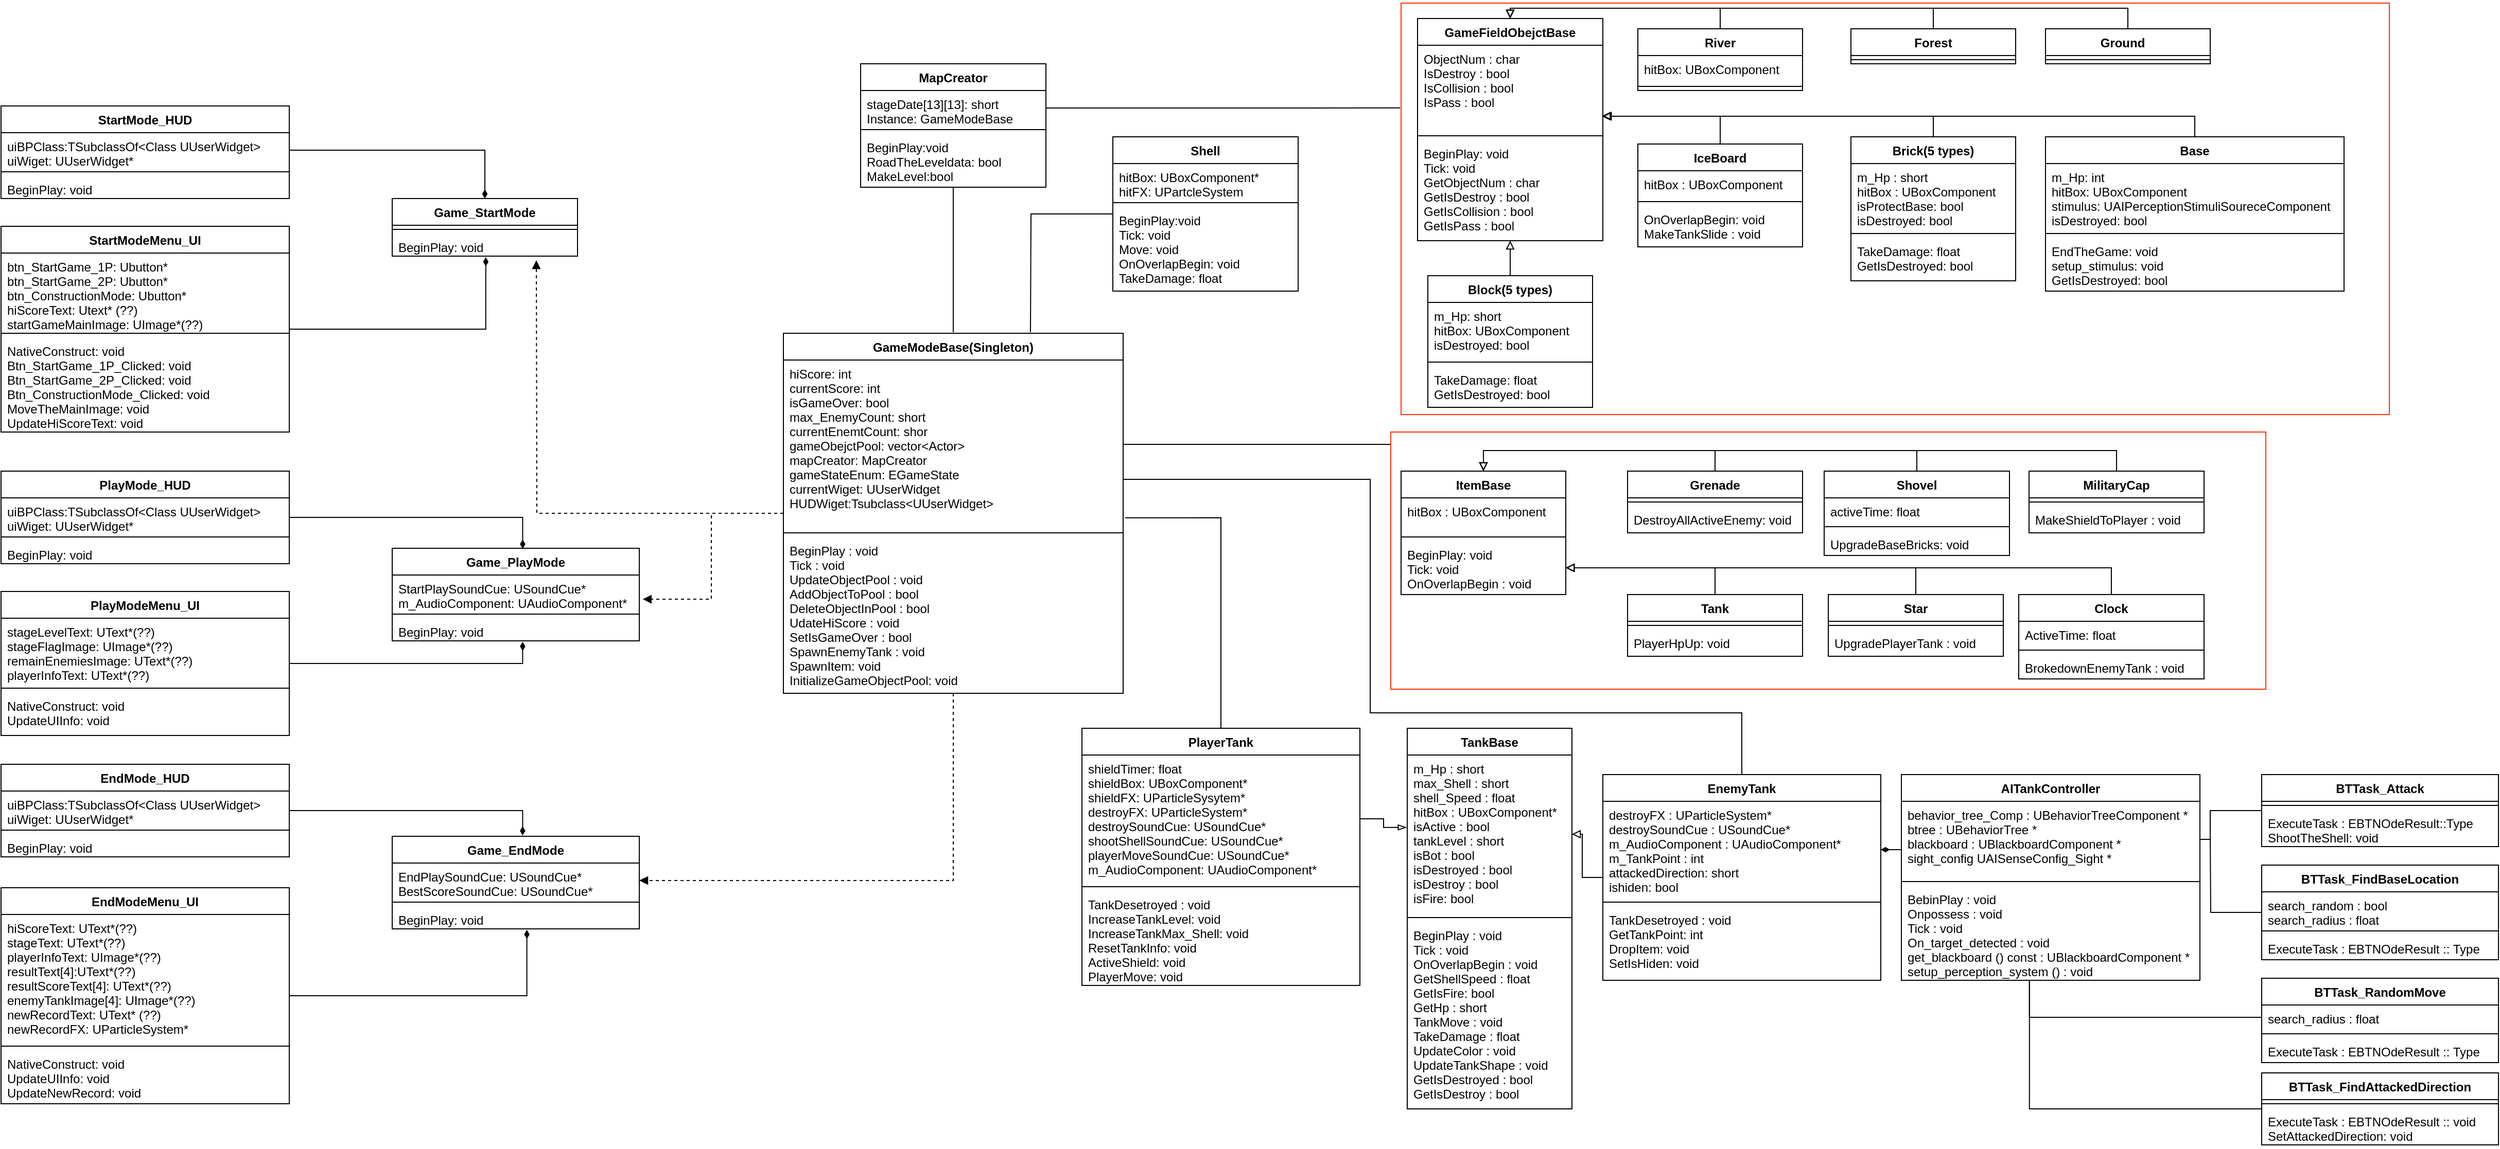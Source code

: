 <mxfile version="14.8.2" type="github">
  <diagram id="18M-LUdaHcNmzgpJbuH8" name="Page-1">
    <mxGraphModel dx="2839" dy="635" grid="1" gridSize="10" guides="1" tooltips="1" connect="1" arrows="1" fold="1" page="1" pageScale="1" pageWidth="827" pageHeight="1169" math="0" shadow="0">
      <root>
        <mxCell id="0" />
        <mxCell id="1" parent="0" />
        <mxCell id="EKCXcag7lXb0Rk9_e-9x-1" value="" style="rounded=0;whiteSpace=wrap;html=1;fillColor=none;strokeColor=#FF3300;" vertex="1" parent="1">
          <mxGeometry x="-270" y="20" width="960" height="400" as="geometry" />
        </mxCell>
        <mxCell id="EKCXcag7lXb0Rk9_e-9x-3" style="edgeStyle=orthogonalEdgeStyle;rounded=0;orthogonalLoop=1;jettySize=auto;html=1;entryX=1;entryY=0.5;entryDx=0;entryDy=0;endArrow=none;endFill=0;" edge="1" parent="1" source="EKCXcag7lXb0Rk9_e-9x-2" target="1prsWAdFm4hkm4rnO2Le-47">
          <mxGeometry relative="1" as="geometry">
            <Array as="points">
              <mxPoint x="-350" y="449" />
              <mxPoint x="-350" y="449" />
            </Array>
          </mxGeometry>
        </mxCell>
        <mxCell id="EKCXcag7lXb0Rk9_e-9x-2" value="" style="rounded=0;whiteSpace=wrap;html=1;fillColor=none;strokeColor=#FF3300;" vertex="1" parent="1">
          <mxGeometry x="-280" y="437" width="850" height="250" as="geometry" />
        </mxCell>
        <mxCell id="j56DUkqlP8ktRM9wooqD-5" value="GameFieldObejctBase" style="swimlane;fontStyle=1;align=center;verticalAlign=top;childLayout=stackLayout;horizontal=1;startSize=26;horizontalStack=0;resizeParent=1;resizeParentMax=0;resizeLast=0;collapsible=1;marginBottom=0;" parent="1" vertex="1">
          <mxGeometry x="-254" y="35" width="180" height="216" as="geometry" />
        </mxCell>
        <mxCell id="j56DUkqlP8ktRM9wooqD-6" value="ObjectNum : char&#xa;IsDestroy : bool &#xa;IsCollision : bool &#xa;IsPass : bool&#xa;" style="text;strokeColor=none;fillColor=none;align=left;verticalAlign=top;spacingLeft=4;spacingRight=4;overflow=hidden;rotatable=0;points=[[0,0.5],[1,0.5]];portConstraint=eastwest;" parent="j56DUkqlP8ktRM9wooqD-5" vertex="1">
          <mxGeometry y="26" width="180" height="84" as="geometry" />
        </mxCell>
        <mxCell id="j56DUkqlP8ktRM9wooqD-7" value="" style="line;strokeWidth=1;fillColor=none;align=left;verticalAlign=middle;spacingTop=-1;spacingLeft=3;spacingRight=3;rotatable=0;labelPosition=right;points=[];portConstraint=eastwest;" parent="j56DUkqlP8ktRM9wooqD-5" vertex="1">
          <mxGeometry y="110" width="180" height="8" as="geometry" />
        </mxCell>
        <mxCell id="j56DUkqlP8ktRM9wooqD-8" value="BeginPlay: void&#xa;Tick: void&#xa;GetObjectNum : char&#xa;GetIsDestroy : bool &#xa;GetIsCollision : bool &#xa;GetIsPass : bool&#xa;&#xa;" style="text;strokeColor=none;fillColor=none;align=left;verticalAlign=top;spacingLeft=4;spacingRight=4;overflow=hidden;rotatable=0;points=[[0,0.5],[1,0.5]];portConstraint=eastwest;" parent="j56DUkqlP8ktRM9wooqD-5" vertex="1">
          <mxGeometry y="118" width="180" height="98" as="geometry" />
        </mxCell>
        <mxCell id="-nYvT70M20ZzREp3ke7q-32" style="edgeStyle=orthogonalEdgeStyle;rounded=0;orthogonalLoop=1;jettySize=auto;html=1;exitX=0.5;exitY=0;exitDx=0;exitDy=0;entryX=0.5;entryY=0;entryDx=0;entryDy=0;endArrow=block;endFill=0;" parent="1" source="ObYeSLzphHEVCBW5jLu3-10" target="j56DUkqlP8ktRM9wooqD-5" edge="1">
          <mxGeometry relative="1" as="geometry" />
        </mxCell>
        <mxCell id="ObYeSLzphHEVCBW5jLu3-10" value="Ground   " style="swimlane;fontStyle=1;align=center;verticalAlign=top;childLayout=stackLayout;horizontal=1;startSize=26;horizontalStack=0;resizeParent=1;resizeParentMax=0;resizeLast=0;collapsible=1;marginBottom=0;" parent="1" vertex="1">
          <mxGeometry x="356" y="45" width="160" height="34" as="geometry" />
        </mxCell>
        <mxCell id="ObYeSLzphHEVCBW5jLu3-12" value="" style="line;strokeWidth=1;fillColor=none;align=left;verticalAlign=middle;spacingTop=-1;spacingLeft=3;spacingRight=3;rotatable=0;labelPosition=right;points=[];portConstraint=eastwest;" parent="ObYeSLzphHEVCBW5jLu3-10" vertex="1">
          <mxGeometry y="26" width="160" height="8" as="geometry" />
        </mxCell>
        <mxCell id="Gsq7Cc53CUmocSwE9akI-6" style="edgeStyle=orthogonalEdgeStyle;rounded=0;orthogonalLoop=1;jettySize=auto;html=1;exitX=0.5;exitY=0;exitDx=0;exitDy=0;entryX=0.5;entryY=1;entryDx=0;entryDy=0;entryPerimeter=0;endArrow=block;endFill=0;" parent="1" source="ObYeSLzphHEVCBW5jLu3-14" target="j56DUkqlP8ktRM9wooqD-8" edge="1">
          <mxGeometry relative="1" as="geometry" />
        </mxCell>
        <mxCell id="ObYeSLzphHEVCBW5jLu3-14" value="Block(5 types)" style="swimlane;fontStyle=1;align=center;verticalAlign=top;childLayout=stackLayout;horizontal=1;startSize=26;horizontalStack=0;resizeParent=1;resizeParentMax=0;resizeLast=0;collapsible=1;marginBottom=0;" parent="1" vertex="1">
          <mxGeometry x="-244" y="285" width="160" height="128" as="geometry" />
        </mxCell>
        <mxCell id="ObYeSLzphHEVCBW5jLu3-15" value="m_Hp: short&#xa;hitBox: UBoxComponent&#xa;isDestroyed: bool" style="text;strokeColor=none;fillColor=none;align=left;verticalAlign=top;spacingLeft=4;spacingRight=4;overflow=hidden;rotatable=0;points=[[0,0.5],[1,0.5]];portConstraint=eastwest;" parent="ObYeSLzphHEVCBW5jLu3-14" vertex="1">
          <mxGeometry y="26" width="160" height="54" as="geometry" />
        </mxCell>
        <mxCell id="ObYeSLzphHEVCBW5jLu3-16" value="" style="line;strokeWidth=1;fillColor=none;align=left;verticalAlign=middle;spacingTop=-1;spacingLeft=3;spacingRight=3;rotatable=0;labelPosition=right;points=[];portConstraint=eastwest;" parent="ObYeSLzphHEVCBW5jLu3-14" vertex="1">
          <mxGeometry y="80" width="160" height="8" as="geometry" />
        </mxCell>
        <mxCell id="ObYeSLzphHEVCBW5jLu3-17" value="TakeDamage: float &#xa;GetIsDestroyed: bool" style="text;strokeColor=none;fillColor=none;align=left;verticalAlign=top;spacingLeft=4;spacingRight=4;overflow=hidden;rotatable=0;points=[[0,0.5],[1,0.5]];portConstraint=eastwest;" parent="ObYeSLzphHEVCBW5jLu3-14" vertex="1">
          <mxGeometry y="88" width="160" height="40" as="geometry" />
        </mxCell>
        <mxCell id="-nYvT70M20ZzREp3ke7q-29" style="edgeStyle=orthogonalEdgeStyle;rounded=0;orthogonalLoop=1;jettySize=auto;html=1;exitX=0.5;exitY=0;exitDx=0;exitDy=0;entryX=0.994;entryY=0.821;entryDx=0;entryDy=0;entryPerimeter=0;endArrow=block;endFill=0;" parent="1" source="ObYeSLzphHEVCBW5jLu3-18" target="j56DUkqlP8ktRM9wooqD-6" edge="1">
          <mxGeometry relative="1" as="geometry" />
        </mxCell>
        <mxCell id="ObYeSLzphHEVCBW5jLu3-18" value="Brick(5 types)" style="swimlane;fontStyle=1;align=center;verticalAlign=top;childLayout=stackLayout;horizontal=1;startSize=26;horizontalStack=0;resizeParent=1;resizeParentMax=0;resizeLast=0;collapsible=1;marginBottom=0;" parent="1" vertex="1">
          <mxGeometry x="167" y="150" width="160" height="140" as="geometry" />
        </mxCell>
        <mxCell id="ObYeSLzphHEVCBW5jLu3-19" value="m_Hp : short&#xa;hitBox : UBoxComponent&#xa;isProtectBase: bool&#xa;isDestroyed: bool&#xa;" style="text;strokeColor=none;fillColor=none;align=left;verticalAlign=top;spacingLeft=4;spacingRight=4;overflow=hidden;rotatable=0;points=[[0,0.5],[1,0.5]];portConstraint=eastwest;" parent="ObYeSLzphHEVCBW5jLu3-18" vertex="1">
          <mxGeometry y="26" width="160" height="64" as="geometry" />
        </mxCell>
        <mxCell id="ObYeSLzphHEVCBW5jLu3-20" value="" style="line;strokeWidth=1;fillColor=none;align=left;verticalAlign=middle;spacingTop=-1;spacingLeft=3;spacingRight=3;rotatable=0;labelPosition=right;points=[];portConstraint=eastwest;" parent="ObYeSLzphHEVCBW5jLu3-18" vertex="1">
          <mxGeometry y="90" width="160" height="8" as="geometry" />
        </mxCell>
        <mxCell id="ObYeSLzphHEVCBW5jLu3-21" value="TakeDamage: float &#xa;GetIsDestroyed: bool&#xa;" style="text;strokeColor=none;fillColor=none;align=left;verticalAlign=top;spacingLeft=4;spacingRight=4;overflow=hidden;rotatable=0;points=[[0,0.5],[1,0.5]];portConstraint=eastwest;" parent="ObYeSLzphHEVCBW5jLu3-18" vertex="1">
          <mxGeometry y="98" width="160" height="42" as="geometry" />
        </mxCell>
        <mxCell id="-nYvT70M20ZzREp3ke7q-31" style="edgeStyle=orthogonalEdgeStyle;rounded=0;orthogonalLoop=1;jettySize=auto;html=1;exitX=0.5;exitY=0;exitDx=0;exitDy=0;entryX=0.5;entryY=0;entryDx=0;entryDy=0;endArrow=block;endFill=0;" parent="1" source="ObYeSLzphHEVCBW5jLu3-22" target="j56DUkqlP8ktRM9wooqD-5" edge="1">
          <mxGeometry relative="1" as="geometry" />
        </mxCell>
        <mxCell id="ObYeSLzphHEVCBW5jLu3-22" value="Forest" style="swimlane;fontStyle=1;align=center;verticalAlign=top;childLayout=stackLayout;horizontal=1;startSize=26;horizontalStack=0;resizeParent=1;resizeParentMax=0;resizeLast=0;collapsible=1;marginBottom=0;" parent="1" vertex="1">
          <mxGeometry x="167" y="45" width="160" height="34" as="geometry" />
        </mxCell>
        <mxCell id="ObYeSLzphHEVCBW5jLu3-24" value="" style="line;strokeWidth=1;fillColor=none;align=left;verticalAlign=middle;spacingTop=-1;spacingLeft=3;spacingRight=3;rotatable=0;labelPosition=right;points=[];portConstraint=eastwest;" parent="ObYeSLzphHEVCBW5jLu3-22" vertex="1">
          <mxGeometry y="26" width="160" height="8" as="geometry" />
        </mxCell>
        <mxCell id="-nYvT70M20ZzREp3ke7q-30" style="edgeStyle=orthogonalEdgeStyle;rounded=0;orthogonalLoop=1;jettySize=auto;html=1;exitX=0.5;exitY=0;exitDx=0;exitDy=0;entryX=0.5;entryY=0;entryDx=0;entryDy=0;endArrow=block;endFill=0;" parent="1" source="ObYeSLzphHEVCBW5jLu3-26" target="j56DUkqlP8ktRM9wooqD-5" edge="1">
          <mxGeometry relative="1" as="geometry" />
        </mxCell>
        <mxCell id="ObYeSLzphHEVCBW5jLu3-26" value="River" style="swimlane;fontStyle=1;align=center;verticalAlign=top;childLayout=stackLayout;horizontal=1;startSize=26;horizontalStack=0;resizeParent=1;resizeParentMax=0;resizeLast=0;collapsible=1;marginBottom=0;" parent="1" vertex="1">
          <mxGeometry x="-40" y="45" width="160" height="60" as="geometry" />
        </mxCell>
        <mxCell id="ObYeSLzphHEVCBW5jLu3-27" value="hitBox: UBoxComponent" style="text;strokeColor=none;fillColor=none;align=left;verticalAlign=top;spacingLeft=4;spacingRight=4;overflow=hidden;rotatable=0;points=[[0,0.5],[1,0.5]];portConstraint=eastwest;" parent="ObYeSLzphHEVCBW5jLu3-26" vertex="1">
          <mxGeometry y="26" width="160" height="26" as="geometry" />
        </mxCell>
        <mxCell id="ObYeSLzphHEVCBW5jLu3-28" value="" style="line;strokeWidth=1;fillColor=none;align=left;verticalAlign=middle;spacingTop=-1;spacingLeft=3;spacingRight=3;rotatable=0;labelPosition=right;points=[];portConstraint=eastwest;" parent="ObYeSLzphHEVCBW5jLu3-26" vertex="1">
          <mxGeometry y="52" width="160" height="8" as="geometry" />
        </mxCell>
        <mxCell id="-nYvT70M20ZzREp3ke7q-26" style="edgeStyle=orthogonalEdgeStyle;rounded=0;orthogonalLoop=1;jettySize=auto;html=1;exitX=0.5;exitY=0;exitDx=0;exitDy=0;entryX=1;entryY=0.821;entryDx=0;entryDy=0;entryPerimeter=0;endArrow=block;endFill=0;" parent="1" source="ObYeSLzphHEVCBW5jLu3-30" target="j56DUkqlP8ktRM9wooqD-6" edge="1">
          <mxGeometry relative="1" as="geometry" />
        </mxCell>
        <mxCell id="ObYeSLzphHEVCBW5jLu3-30" value="IceBoard" style="swimlane;fontStyle=1;align=center;verticalAlign=top;childLayout=stackLayout;horizontal=1;startSize=26;horizontalStack=0;resizeParent=1;resizeParentMax=0;resizeLast=0;collapsible=1;marginBottom=0;" parent="1" vertex="1">
          <mxGeometry x="-40" y="157" width="160" height="100" as="geometry" />
        </mxCell>
        <mxCell id="ObYeSLzphHEVCBW5jLu3-31" value="hitBox : UBoxComponent" style="text;strokeColor=none;fillColor=none;align=left;verticalAlign=top;spacingLeft=4;spacingRight=4;overflow=hidden;rotatable=0;points=[[0,0.5],[1,0.5]];portConstraint=eastwest;" parent="ObYeSLzphHEVCBW5jLu3-30" vertex="1">
          <mxGeometry y="26" width="160" height="26" as="geometry" />
        </mxCell>
        <mxCell id="ObYeSLzphHEVCBW5jLu3-32" value="" style="line;strokeWidth=1;fillColor=none;align=left;verticalAlign=middle;spacingTop=-1;spacingLeft=3;spacingRight=3;rotatable=0;labelPosition=right;points=[];portConstraint=eastwest;" parent="ObYeSLzphHEVCBW5jLu3-30" vertex="1">
          <mxGeometry y="52" width="160" height="8" as="geometry" />
        </mxCell>
        <mxCell id="ObYeSLzphHEVCBW5jLu3-33" value="OnOverlapBegin: void&#xa;MakeTankSlide : void&#xa;&#xa;" style="text;strokeColor=none;fillColor=none;align=left;verticalAlign=top;spacingLeft=4;spacingRight=4;overflow=hidden;rotatable=0;points=[[0,0.5],[1,0.5]];portConstraint=eastwest;" parent="ObYeSLzphHEVCBW5jLu3-30" vertex="1">
          <mxGeometry y="60" width="160" height="40" as="geometry" />
        </mxCell>
        <mxCell id="-nYvT70M20ZzREp3ke7q-28" style="edgeStyle=orthogonalEdgeStyle;rounded=0;orthogonalLoop=1;jettySize=auto;html=1;exitX=0.5;exitY=0;exitDx=0;exitDy=0;entryX=1;entryY=0.821;entryDx=0;entryDy=0;entryPerimeter=0;endArrow=block;endFill=0;" parent="1" source="ObYeSLzphHEVCBW5jLu3-34" target="j56DUkqlP8ktRM9wooqD-6" edge="1">
          <mxGeometry relative="1" as="geometry" />
        </mxCell>
        <mxCell id="ObYeSLzphHEVCBW5jLu3-34" value="Base" style="swimlane;fontStyle=1;align=center;verticalAlign=top;childLayout=stackLayout;horizontal=1;startSize=26;horizontalStack=0;resizeParent=1;resizeParentMax=0;resizeLast=0;collapsible=1;marginBottom=0;" parent="1" vertex="1">
          <mxGeometry x="356" y="150" width="290" height="150" as="geometry" />
        </mxCell>
        <mxCell id="ObYeSLzphHEVCBW5jLu3-35" value="m_Hp: int&#xa;hitBox: UBoxComponent&#xa;stimulus: UAIPerceptionStimuliSoureceComponent&#xa;isDestroyed: bool" style="text;strokeColor=none;fillColor=none;align=left;verticalAlign=top;spacingLeft=4;spacingRight=4;overflow=hidden;rotatable=0;points=[[0,0.5],[1,0.5]];portConstraint=eastwest;" parent="ObYeSLzphHEVCBW5jLu3-34" vertex="1">
          <mxGeometry y="26" width="290" height="64" as="geometry" />
        </mxCell>
        <mxCell id="ObYeSLzphHEVCBW5jLu3-36" value="" style="line;strokeWidth=1;fillColor=none;align=left;verticalAlign=middle;spacingTop=-1;spacingLeft=3;spacingRight=3;rotatable=0;labelPosition=right;points=[];portConstraint=eastwest;" parent="ObYeSLzphHEVCBW5jLu3-34" vertex="1">
          <mxGeometry y="90" width="290" height="8" as="geometry" />
        </mxCell>
        <mxCell id="ObYeSLzphHEVCBW5jLu3-37" value="EndTheGame: void &#xa;setup_stimulus: void&#xa;GetIsDestroyed: bool" style="text;strokeColor=none;fillColor=none;align=left;verticalAlign=top;spacingLeft=4;spacingRight=4;overflow=hidden;rotatable=0;points=[[0,0.5],[1,0.5]];portConstraint=eastwest;" parent="ObYeSLzphHEVCBW5jLu3-34" vertex="1">
          <mxGeometry y="98" width="290" height="52" as="geometry" />
        </mxCell>
        <mxCell id="Gsq7Cc53CUmocSwE9akI-10" value="ItemBase" style="swimlane;fontStyle=1;align=center;verticalAlign=top;childLayout=stackLayout;horizontal=1;startSize=26;horizontalStack=0;resizeParent=1;resizeParentMax=0;resizeLast=0;collapsible=1;marginBottom=0;" parent="1" vertex="1">
          <mxGeometry x="-270" y="475" width="160" height="120" as="geometry" />
        </mxCell>
        <mxCell id="Gsq7Cc53CUmocSwE9akI-11" value="hitBox : UBoxComponent" style="text;strokeColor=none;fillColor=none;align=left;verticalAlign=top;spacingLeft=4;spacingRight=4;overflow=hidden;rotatable=0;points=[[0,0.5],[1,0.5]];portConstraint=eastwest;" parent="Gsq7Cc53CUmocSwE9akI-10" vertex="1">
          <mxGeometry y="26" width="160" height="34" as="geometry" />
        </mxCell>
        <mxCell id="Gsq7Cc53CUmocSwE9akI-12" value="" style="line;strokeWidth=1;fillColor=none;align=left;verticalAlign=middle;spacingTop=-1;spacingLeft=3;spacingRight=3;rotatable=0;labelPosition=right;points=[];portConstraint=eastwest;" parent="Gsq7Cc53CUmocSwE9akI-10" vertex="1">
          <mxGeometry y="60" width="160" height="8" as="geometry" />
        </mxCell>
        <mxCell id="Gsq7Cc53CUmocSwE9akI-13" value="BeginPlay: void&#xa;Tick: void&#xa;OnOverlapBegin : void &#xa;&#xa;" style="text;strokeColor=none;fillColor=none;align=left;verticalAlign=top;spacingLeft=4;spacingRight=4;overflow=hidden;rotatable=0;points=[[0,0.5],[1,0.5]];portConstraint=eastwest;" parent="Gsq7Cc53CUmocSwE9akI-10" vertex="1">
          <mxGeometry y="68" width="160" height="52" as="geometry" />
        </mxCell>
        <mxCell id="Gsq7Cc53CUmocSwE9akI-28" style="edgeStyle=orthogonalEdgeStyle;rounded=0;orthogonalLoop=1;jettySize=auto;html=1;exitX=0.5;exitY=0;exitDx=0;exitDy=0;entryX=0.5;entryY=0;entryDx=0;entryDy=0;endArrow=block;endFill=0;" parent="1" source="Gsq7Cc53CUmocSwE9akI-14" target="Gsq7Cc53CUmocSwE9akI-10" edge="1">
          <mxGeometry relative="1" as="geometry" />
        </mxCell>
        <mxCell id="Gsq7Cc53CUmocSwE9akI-14" value="Grenade" style="swimlane;fontStyle=1;align=center;verticalAlign=top;childLayout=stackLayout;horizontal=1;startSize=26;horizontalStack=0;resizeParent=1;resizeParentMax=0;resizeLast=0;collapsible=1;marginBottom=0;" parent="1" vertex="1">
          <mxGeometry x="-50" y="475" width="170" height="60" as="geometry" />
        </mxCell>
        <mxCell id="Gsq7Cc53CUmocSwE9akI-16" value="" style="line;strokeWidth=1;fillColor=none;align=left;verticalAlign=middle;spacingTop=-1;spacingLeft=3;spacingRight=3;rotatable=0;labelPosition=right;points=[];portConstraint=eastwest;" parent="Gsq7Cc53CUmocSwE9akI-14" vertex="1">
          <mxGeometry y="26" width="170" height="8" as="geometry" />
        </mxCell>
        <mxCell id="Gsq7Cc53CUmocSwE9akI-17" value="DestroyAllActiveEnemy: void" style="text;strokeColor=none;fillColor=none;align=left;verticalAlign=top;spacingLeft=4;spacingRight=4;overflow=hidden;rotatable=0;points=[[0,0.5],[1,0.5]];portConstraint=eastwest;" parent="Gsq7Cc53CUmocSwE9akI-14" vertex="1">
          <mxGeometry y="34" width="170" height="26" as="geometry" />
        </mxCell>
        <mxCell id="Gsq7Cc53CUmocSwE9akI-27" style="edgeStyle=orthogonalEdgeStyle;rounded=0;orthogonalLoop=1;jettySize=auto;html=1;exitX=0.5;exitY=0;exitDx=0;exitDy=0;entryX=0.5;entryY=0;entryDx=0;entryDy=0;endArrow=block;endFill=0;" parent="1" source="Gsq7Cc53CUmocSwE9akI-23" target="Gsq7Cc53CUmocSwE9akI-10" edge="1">
          <mxGeometry relative="1" as="geometry" />
        </mxCell>
        <mxCell id="Gsq7Cc53CUmocSwE9akI-23" value="MilitaryCap" style="swimlane;fontStyle=1;align=center;verticalAlign=top;childLayout=stackLayout;horizontal=1;startSize=26;horizontalStack=0;resizeParent=1;resizeParentMax=0;resizeLast=0;collapsible=1;marginBottom=0;" parent="1" vertex="1">
          <mxGeometry x="340" y="475" width="170" height="60" as="geometry" />
        </mxCell>
        <mxCell id="Gsq7Cc53CUmocSwE9akI-24" value="" style="line;strokeWidth=1;fillColor=none;align=left;verticalAlign=middle;spacingTop=-1;spacingLeft=3;spacingRight=3;rotatable=0;labelPosition=right;points=[];portConstraint=eastwest;" parent="Gsq7Cc53CUmocSwE9akI-23" vertex="1">
          <mxGeometry y="26" width="170" height="8" as="geometry" />
        </mxCell>
        <mxCell id="Gsq7Cc53CUmocSwE9akI-25" value="MakeShieldToPlayer : void" style="text;strokeColor=none;fillColor=none;align=left;verticalAlign=top;spacingLeft=4;spacingRight=4;overflow=hidden;rotatable=0;points=[[0,0.5],[1,0.5]];portConstraint=eastwest;" parent="Gsq7Cc53CUmocSwE9akI-23" vertex="1">
          <mxGeometry y="34" width="170" height="26" as="geometry" />
        </mxCell>
        <mxCell id="-nYvT70M20ZzREp3ke7q-19" style="edgeStyle=orthogonalEdgeStyle;rounded=0;orthogonalLoop=1;jettySize=auto;html=1;exitX=0.5;exitY=0;exitDx=0;exitDy=0;entryX=1;entryY=0.5;entryDx=0;entryDy=0;endArrow=block;endFill=0;" parent="1" source="-nYvT70M20ZzREp3ke7q-1" target="Gsq7Cc53CUmocSwE9akI-13" edge="1">
          <mxGeometry relative="1" as="geometry" />
        </mxCell>
        <mxCell id="-nYvT70M20ZzREp3ke7q-1" value="Tank" style="swimlane;fontStyle=1;align=center;verticalAlign=top;childLayout=stackLayout;horizontal=1;startSize=26;horizontalStack=0;resizeParent=1;resizeParentMax=0;resizeLast=0;collapsible=1;marginBottom=0;" parent="1" vertex="1">
          <mxGeometry x="-50" y="595" width="170" height="60" as="geometry" />
        </mxCell>
        <mxCell id="-nYvT70M20ZzREp3ke7q-2" value="" style="line;strokeWidth=1;fillColor=none;align=left;verticalAlign=middle;spacingTop=-1;spacingLeft=3;spacingRight=3;rotatable=0;labelPosition=right;points=[];portConstraint=eastwest;" parent="-nYvT70M20ZzREp3ke7q-1" vertex="1">
          <mxGeometry y="26" width="170" height="8" as="geometry" />
        </mxCell>
        <mxCell id="-nYvT70M20ZzREp3ke7q-3" value="PlayerHpUp: void" style="text;strokeColor=none;fillColor=none;align=left;verticalAlign=top;spacingLeft=4;spacingRight=4;overflow=hidden;rotatable=0;points=[[0,0.5],[1,0.5]];portConstraint=eastwest;" parent="-nYvT70M20ZzREp3ke7q-1" vertex="1">
          <mxGeometry y="34" width="170" height="26" as="geometry" />
        </mxCell>
        <mxCell id="-nYvT70M20ZzREp3ke7q-20" style="edgeStyle=orthogonalEdgeStyle;rounded=0;orthogonalLoop=1;jettySize=auto;html=1;exitX=0.5;exitY=0;exitDx=0;exitDy=0;entryX=1;entryY=0.5;entryDx=0;entryDy=0;endArrow=block;endFill=0;" parent="1" source="-nYvT70M20ZzREp3ke7q-4" target="Gsq7Cc53CUmocSwE9akI-13" edge="1">
          <mxGeometry relative="1" as="geometry" />
        </mxCell>
        <mxCell id="-nYvT70M20ZzREp3ke7q-4" value="Star" style="swimlane;fontStyle=1;align=center;verticalAlign=top;childLayout=stackLayout;horizontal=1;startSize=26;horizontalStack=0;resizeParent=1;resizeParentMax=0;resizeLast=0;collapsible=1;marginBottom=0;" parent="1" vertex="1">
          <mxGeometry x="145" y="595" width="170" height="60" as="geometry" />
        </mxCell>
        <mxCell id="-nYvT70M20ZzREp3ke7q-5" value="" style="line;strokeWidth=1;fillColor=none;align=left;verticalAlign=middle;spacingTop=-1;spacingLeft=3;spacingRight=3;rotatable=0;labelPosition=right;points=[];portConstraint=eastwest;" parent="-nYvT70M20ZzREp3ke7q-4" vertex="1">
          <mxGeometry y="26" width="170" height="8" as="geometry" />
        </mxCell>
        <mxCell id="-nYvT70M20ZzREp3ke7q-6" value="UpgradePlayerTank : void" style="text;strokeColor=none;fillColor=none;align=left;verticalAlign=top;spacingLeft=4;spacingRight=4;overflow=hidden;rotatable=0;points=[[0,0.5],[1,0.5]];portConstraint=eastwest;" parent="-nYvT70M20ZzREp3ke7q-4" vertex="1">
          <mxGeometry y="34" width="170" height="26" as="geometry" />
        </mxCell>
        <mxCell id="-nYvT70M20ZzREp3ke7q-21" style="edgeStyle=orthogonalEdgeStyle;rounded=0;orthogonalLoop=1;jettySize=auto;html=1;exitX=0.5;exitY=0;exitDx=0;exitDy=0;entryX=1;entryY=0.5;entryDx=0;entryDy=0;endArrow=block;endFill=0;" parent="1" source="-nYvT70M20ZzREp3ke7q-10" target="Gsq7Cc53CUmocSwE9akI-13" edge="1">
          <mxGeometry relative="1" as="geometry" />
        </mxCell>
        <mxCell id="-nYvT70M20ZzREp3ke7q-10" value="Clock" style="swimlane;fontStyle=1;align=center;verticalAlign=top;childLayout=stackLayout;horizontal=1;startSize=26;horizontalStack=0;resizeParent=1;resizeParentMax=0;resizeLast=0;collapsible=1;marginBottom=0;" parent="1" vertex="1">
          <mxGeometry x="330" y="595" width="180" height="82" as="geometry" />
        </mxCell>
        <mxCell id="-nYvT70M20ZzREp3ke7q-11" value="ActiveTime: float" style="text;strokeColor=none;fillColor=none;align=left;verticalAlign=top;spacingLeft=4;spacingRight=4;overflow=hidden;rotatable=0;points=[[0,0.5],[1,0.5]];portConstraint=eastwest;" parent="-nYvT70M20ZzREp3ke7q-10" vertex="1">
          <mxGeometry y="26" width="180" height="24" as="geometry" />
        </mxCell>
        <mxCell id="-nYvT70M20ZzREp3ke7q-12" value="" style="line;strokeWidth=1;fillColor=none;align=left;verticalAlign=middle;spacingTop=-1;spacingLeft=3;spacingRight=3;rotatable=0;labelPosition=right;points=[];portConstraint=eastwest;" parent="-nYvT70M20ZzREp3ke7q-10" vertex="1">
          <mxGeometry y="50" width="180" height="8" as="geometry" />
        </mxCell>
        <mxCell id="-nYvT70M20ZzREp3ke7q-13" value="BrokedownEnemyTank : void" style="text;strokeColor=none;fillColor=none;align=left;verticalAlign=top;spacingLeft=4;spacingRight=4;overflow=hidden;rotatable=0;points=[[0,0.5],[1,0.5]];portConstraint=eastwest;" parent="-nYvT70M20ZzREp3ke7q-10" vertex="1">
          <mxGeometry y="58" width="180" height="24" as="geometry" />
        </mxCell>
        <mxCell id="-nYvT70M20ZzREp3ke7q-18" style="edgeStyle=orthogonalEdgeStyle;rounded=0;orthogonalLoop=1;jettySize=auto;html=1;exitX=0.5;exitY=0;exitDx=0;exitDy=0;entryX=0.5;entryY=0;entryDx=0;entryDy=0;endArrow=block;endFill=0;" parent="1" source="-nYvT70M20ZzREp3ke7q-14" target="Gsq7Cc53CUmocSwE9akI-10" edge="1">
          <mxGeometry relative="1" as="geometry" />
        </mxCell>
        <mxCell id="-nYvT70M20ZzREp3ke7q-14" value="Shovel&#xa;    " style="swimlane;fontStyle=1;align=center;verticalAlign=top;childLayout=stackLayout;horizontal=1;startSize=26;horizontalStack=0;resizeParent=1;resizeParentMax=0;resizeLast=0;collapsible=1;marginBottom=0;" parent="1" vertex="1">
          <mxGeometry x="141" y="475" width="180" height="82" as="geometry" />
        </mxCell>
        <mxCell id="-nYvT70M20ZzREp3ke7q-15" value="activeTime: float" style="text;strokeColor=none;fillColor=none;align=left;verticalAlign=top;spacingLeft=4;spacingRight=4;overflow=hidden;rotatable=0;points=[[0,0.5],[1,0.5]];portConstraint=eastwest;" parent="-nYvT70M20ZzREp3ke7q-14" vertex="1">
          <mxGeometry y="26" width="180" height="24" as="geometry" />
        </mxCell>
        <mxCell id="-nYvT70M20ZzREp3ke7q-16" value="" style="line;strokeWidth=1;fillColor=none;align=left;verticalAlign=middle;spacingTop=-1;spacingLeft=3;spacingRight=3;rotatable=0;labelPosition=right;points=[];portConstraint=eastwest;" parent="-nYvT70M20ZzREp3ke7q-14" vertex="1">
          <mxGeometry y="50" width="180" height="8" as="geometry" />
        </mxCell>
        <mxCell id="-nYvT70M20ZzREp3ke7q-17" value="UpgradeBaseBricks: void" style="text;strokeColor=none;fillColor=none;align=left;verticalAlign=top;spacingLeft=4;spacingRight=4;overflow=hidden;rotatable=0;points=[[0,0.5],[1,0.5]];portConstraint=eastwest;" parent="-nYvT70M20ZzREp3ke7q-14" vertex="1">
          <mxGeometry y="58" width="180" height="24" as="geometry" />
        </mxCell>
        <mxCell id="-nYvT70M20ZzREp3ke7q-22" value="TankBase" style="swimlane;fontStyle=1;align=center;verticalAlign=top;childLayout=stackLayout;horizontal=1;startSize=26;horizontalStack=0;resizeParent=1;resizeParentMax=0;resizeLast=0;collapsible=1;marginBottom=0;" parent="1" vertex="1">
          <mxGeometry x="-264" y="725" width="160" height="370" as="geometry" />
        </mxCell>
        <mxCell id="-nYvT70M20ZzREp3ke7q-23" value="m_Hp : short &#xa;max_Shell : short &#xa;shell_Speed ​​: float          &#xa;hitBox : UBoxComponent*&#xa;isActive : bool &#xa;tankLevel : short &#xa;isBot : bool &#xa;isDestroyed : bool &#xa;isDestroy : bool&#xa;isFire: bool&#xa;&#xa;&#xa;&#xa;" style="text;strokeColor=none;fillColor=none;align=left;verticalAlign=top;spacingLeft=4;spacingRight=4;overflow=hidden;rotatable=0;points=[[0,0.5],[1,0.5]];portConstraint=eastwest;" parent="-nYvT70M20ZzREp3ke7q-22" vertex="1">
          <mxGeometry y="26" width="160" height="154" as="geometry" />
        </mxCell>
        <mxCell id="-nYvT70M20ZzREp3ke7q-24" value="" style="line;strokeWidth=1;fillColor=none;align=left;verticalAlign=middle;spacingTop=-1;spacingLeft=3;spacingRight=3;rotatable=0;labelPosition=right;points=[];portConstraint=eastwest;" parent="-nYvT70M20ZzREp3ke7q-22" vertex="1">
          <mxGeometry y="180" width="160" height="8" as="geometry" />
        </mxCell>
        <mxCell id="-nYvT70M20ZzREp3ke7q-25" value="BeginPlay : void &#xa;Tick ​​: void &#xa;OnOverlapBegin : void        &#xa;GetShellSpeed ​​: float &#xa;GetIsFire: bool&#xa;GetHp : short &#xa;TankMove : void &#xa;TakeDamage : float &#xa;UpdateColor : void &#xa;UpdateTankShape : void &#xa;GetIsDestroyed : bool &#xa;GetIsDestroy : bool&#xa;&#xa;" style="text;strokeColor=none;fillColor=none;align=left;verticalAlign=top;spacingLeft=4;spacingRight=4;overflow=hidden;rotatable=0;points=[[0,0.5],[1,0.5]];portConstraint=eastwest;" parent="-nYvT70M20ZzREp3ke7q-22" vertex="1">
          <mxGeometry y="188" width="160" height="182" as="geometry" />
        </mxCell>
        <mxCell id="1prsWAdFm4hkm4rnO2Le-127" style="edgeStyle=orthogonalEdgeStyle;rounded=0;orthogonalLoop=1;jettySize=auto;html=1;entryX=1;entryY=0.935;entryDx=0;entryDy=0;entryPerimeter=0;endArrow=none;endFill=0;gradientColor=none;" parent="1" source="1prsWAdFm4hkm4rnO2Le-1" target="1prsWAdFm4hkm4rnO2Le-47" edge="1">
          <mxGeometry relative="1" as="geometry">
            <Array as="points">
              <mxPoint x="61" y="710" />
              <mxPoint x="-300" y="710" />
              <mxPoint x="-300" y="483" />
              <mxPoint x="-540" y="483" />
            </Array>
          </mxGeometry>
        </mxCell>
        <mxCell id="EKCXcag7lXb0Rk9_e-9x-9" style="edgeStyle=orthogonalEdgeStyle;rounded=0;orthogonalLoop=1;jettySize=auto;html=1;entryX=1;entryY=0.5;entryDx=0;entryDy=0;endArrow=block;endFill=0;" edge="1" parent="1" source="1prsWAdFm4hkm4rnO2Le-1" target="-nYvT70M20ZzREp3ke7q-23">
          <mxGeometry relative="1" as="geometry" />
        </mxCell>
        <mxCell id="1prsWAdFm4hkm4rnO2Le-1" value="EnemyTank" style="swimlane;fontStyle=1;align=center;verticalAlign=top;childLayout=stackLayout;horizontal=1;startSize=26;horizontalStack=0;resizeParent=1;resizeParentMax=0;resizeLast=0;collapsible=1;marginBottom=0;" parent="1" vertex="1">
          <mxGeometry x="-74" y="770" width="270" height="200" as="geometry" />
        </mxCell>
        <mxCell id="1prsWAdFm4hkm4rnO2Le-2" value="destroyFX : UParticleSystem*&#xa;destroySoundCue : USoundCue*&#xa;m_AudioComponent : UAudioComponent*&#xa;m_TankPoint : int&#xa;attackedDirection: short&#xa;ishiden: bool&#xa;&#xa;&#xa;" style="text;strokeColor=none;fillColor=none;align=left;verticalAlign=top;spacingLeft=4;spacingRight=4;overflow=hidden;rotatable=0;points=[[0,0.5],[1,0.5]];portConstraint=eastwest;" parent="1prsWAdFm4hkm4rnO2Le-1" vertex="1">
          <mxGeometry y="26" width="270" height="94" as="geometry" />
        </mxCell>
        <mxCell id="1prsWAdFm4hkm4rnO2Le-3" value="" style="line;strokeWidth=1;fillColor=none;align=left;verticalAlign=middle;spacingTop=-1;spacingLeft=3;spacingRight=3;rotatable=0;labelPosition=right;points=[];portConstraint=eastwest;" parent="1prsWAdFm4hkm4rnO2Le-1" vertex="1">
          <mxGeometry y="120" width="270" height="8" as="geometry" />
        </mxCell>
        <mxCell id="1prsWAdFm4hkm4rnO2Le-4" value="TankDesetroyed : void&#xa;GetTankPoint: int&#xa;DropItem: void&#xa;SetIsHiden: void" style="text;strokeColor=none;fillColor=none;align=left;verticalAlign=top;spacingLeft=4;spacingRight=4;overflow=hidden;rotatable=0;points=[[0,0.5],[1,0.5]];portConstraint=eastwest;" parent="1prsWAdFm4hkm4rnO2Le-1" vertex="1">
          <mxGeometry y="128" width="270" height="72" as="geometry" />
        </mxCell>
        <mxCell id="1prsWAdFm4hkm4rnO2Le-8" value="AITankController" style="swimlane;fontStyle=1;align=center;verticalAlign=top;childLayout=stackLayout;horizontal=1;startSize=26;horizontalStack=0;resizeParent=1;resizeParentMax=0;resizeLast=0;collapsible=1;marginBottom=0;" parent="1" vertex="1">
          <mxGeometry x="216" y="770" width="290" height="200" as="geometry" />
        </mxCell>
        <mxCell id="1prsWAdFm4hkm4rnO2Le-9" value="behavior_tree_Comp : UBehaviorTreeComponent *&#xa;btree : UBehaviorTree * &#xa;blackboard : UBlackboardComponent *&#xa;sight_config UAISenseConfig_Sight *" style="text;strokeColor=none;fillColor=none;align=left;verticalAlign=top;spacingLeft=4;spacingRight=4;overflow=hidden;rotatable=0;points=[[0,0.5],[1,0.5]];portConstraint=eastwest;" parent="1prsWAdFm4hkm4rnO2Le-8" vertex="1">
          <mxGeometry y="26" width="290" height="74" as="geometry" />
        </mxCell>
        <mxCell id="1prsWAdFm4hkm4rnO2Le-10" value="" style="line;strokeWidth=1;fillColor=none;align=left;verticalAlign=middle;spacingTop=-1;spacingLeft=3;spacingRight=3;rotatable=0;labelPosition=right;points=[];portConstraint=eastwest;" parent="1prsWAdFm4hkm4rnO2Le-8" vertex="1">
          <mxGeometry y="100" width="290" height="8" as="geometry" />
        </mxCell>
        <mxCell id="1prsWAdFm4hkm4rnO2Le-11" value="BebinPlay : void &#xa;Onpossess : void &#xa;Tick ​​: void &#xa;On_target_detected : void&#xa;get_blackboard () const : UBlackboardComponent * &#xa;setup_perception_system () : void&#xa;" style="text;strokeColor=none;fillColor=none;align=left;verticalAlign=top;spacingLeft=4;spacingRight=4;overflow=hidden;rotatable=0;points=[[0,0.5],[1,0.5]];portConstraint=eastwest;" parent="1prsWAdFm4hkm4rnO2Le-8" vertex="1">
          <mxGeometry y="108" width="290" height="92" as="geometry" />
        </mxCell>
        <mxCell id="1prsWAdFm4hkm4rnO2Le-33" style="edgeStyle=orthogonalEdgeStyle;rounded=0;orthogonalLoop=1;jettySize=auto;html=1;entryX=1;entryY=0.5;entryDx=0;entryDy=0;endArrow=none;endFill=0;" parent="1" source="1prsWAdFm4hkm4rnO2Le-12" target="1prsWAdFm4hkm4rnO2Le-9" edge="1">
          <mxGeometry relative="1" as="geometry">
            <Array as="points">
              <mxPoint x="516" y="805" />
            </Array>
          </mxGeometry>
        </mxCell>
        <mxCell id="1prsWAdFm4hkm4rnO2Le-12" value="BTTask_Attack" style="swimlane;fontStyle=1;align=center;verticalAlign=top;childLayout=stackLayout;horizontal=1;startSize=26;horizontalStack=0;resizeParent=1;resizeParentMax=0;resizeLast=0;collapsible=1;marginBottom=0;" parent="1" vertex="1">
          <mxGeometry x="566" y="770" width="230" height="70" as="geometry" />
        </mxCell>
        <mxCell id="1prsWAdFm4hkm4rnO2Le-14" value="" style="line;strokeWidth=1;fillColor=none;align=left;verticalAlign=middle;spacingTop=-1;spacingLeft=3;spacingRight=3;rotatable=0;labelPosition=right;points=[];portConstraint=eastwest;" parent="1prsWAdFm4hkm4rnO2Le-12" vertex="1">
          <mxGeometry y="26" width="230" height="8" as="geometry" />
        </mxCell>
        <mxCell id="1prsWAdFm4hkm4rnO2Le-15" value="ExecuteTask : EBTNOdeResult::Type&#xa;ShootTheShell: void&#xa;" style="text;strokeColor=none;fillColor=none;align=left;verticalAlign=top;spacingLeft=4;spacingRight=4;overflow=hidden;rotatable=0;points=[[0,0.5],[1,0.5]];portConstraint=eastwest;" parent="1prsWAdFm4hkm4rnO2Le-12" vertex="1">
          <mxGeometry y="34" width="230" height="36" as="geometry" />
        </mxCell>
        <mxCell id="1prsWAdFm4hkm4rnO2Le-18" style="edgeStyle=orthogonalEdgeStyle;rounded=0;orthogonalLoop=1;jettySize=auto;html=1;exitX=0;exitY=0.5;exitDx=0;exitDy=0;endArrow=diamondThin;endFill=1;" parent="1" source="1prsWAdFm4hkm4rnO2Le-9" target="1prsWAdFm4hkm4rnO2Le-2" edge="1">
          <mxGeometry relative="1" as="geometry">
            <Array as="points">
              <mxPoint x="216" y="843" />
            </Array>
          </mxGeometry>
        </mxCell>
        <mxCell id="1prsWAdFm4hkm4rnO2Le-34" style="edgeStyle=orthogonalEdgeStyle;rounded=0;orthogonalLoop=1;jettySize=auto;html=1;endArrow=none;endFill=0;" parent="1" source="1prsWAdFm4hkm4rnO2Le-19" edge="1">
          <mxGeometry relative="1" as="geometry">
            <mxPoint x="516" y="830" as="targetPoint" />
          </mxGeometry>
        </mxCell>
        <mxCell id="1prsWAdFm4hkm4rnO2Le-19" value="BTTask_FindBaseLocation" style="swimlane;fontStyle=1;align=center;verticalAlign=top;childLayout=stackLayout;horizontal=1;startSize=26;horizontalStack=0;resizeParent=1;resizeParentMax=0;resizeLast=0;collapsible=1;marginBottom=0;" parent="1" vertex="1">
          <mxGeometry x="566" y="858" width="230" height="92" as="geometry" />
        </mxCell>
        <mxCell id="1prsWAdFm4hkm4rnO2Le-20" value="search_random : bool &#xa;search_radius : float&#xa;" style="text;strokeColor=none;fillColor=none;align=left;verticalAlign=top;spacingLeft=4;spacingRight=4;overflow=hidden;rotatable=0;points=[[0,0.5],[1,0.5]];portConstraint=eastwest;" parent="1prsWAdFm4hkm4rnO2Le-19" vertex="1">
          <mxGeometry y="26" width="230" height="34" as="geometry" />
        </mxCell>
        <mxCell id="1prsWAdFm4hkm4rnO2Le-21" value="" style="line;strokeWidth=1;fillColor=none;align=left;verticalAlign=middle;spacingTop=-1;spacingLeft=3;spacingRight=3;rotatable=0;labelPosition=right;points=[];portConstraint=eastwest;" parent="1prsWAdFm4hkm4rnO2Le-19" vertex="1">
          <mxGeometry y="60" width="230" height="8" as="geometry" />
        </mxCell>
        <mxCell id="1prsWAdFm4hkm4rnO2Le-22" value="ExecuteTask : EBTNOdeResult :: Type" style="text;strokeColor=none;fillColor=none;align=left;verticalAlign=top;spacingLeft=4;spacingRight=4;overflow=hidden;rotatable=0;points=[[0,0.5],[1,0.5]];portConstraint=eastwest;" parent="1prsWAdFm4hkm4rnO2Le-19" vertex="1">
          <mxGeometry y="68" width="230" height="24" as="geometry" />
        </mxCell>
        <mxCell id="1prsWAdFm4hkm4rnO2Le-23" value="BTTask_RandomMove" style="swimlane;fontStyle=1;align=center;verticalAlign=top;childLayout=stackLayout;horizontal=1;startSize=26;horizontalStack=0;resizeParent=1;resizeParentMax=0;resizeLast=0;collapsible=1;marginBottom=0;" parent="1" vertex="1">
          <mxGeometry x="566" y="968" width="230" height="82" as="geometry" />
        </mxCell>
        <mxCell id="1prsWAdFm4hkm4rnO2Le-24" value="search_radius : float&#xa;" style="text;strokeColor=none;fillColor=none;align=left;verticalAlign=top;spacingLeft=4;spacingRight=4;overflow=hidden;rotatable=0;points=[[0,0.5],[1,0.5]];portConstraint=eastwest;" parent="1prsWAdFm4hkm4rnO2Le-23" vertex="1">
          <mxGeometry y="26" width="230" height="24" as="geometry" />
        </mxCell>
        <mxCell id="1prsWAdFm4hkm4rnO2Le-25" value="" style="line;strokeWidth=1;fillColor=none;align=left;verticalAlign=middle;spacingTop=-1;spacingLeft=3;spacingRight=3;rotatable=0;labelPosition=right;points=[];portConstraint=eastwest;" parent="1prsWAdFm4hkm4rnO2Le-23" vertex="1">
          <mxGeometry y="50" width="230" height="8" as="geometry" />
        </mxCell>
        <mxCell id="1prsWAdFm4hkm4rnO2Le-26" value="ExecuteTask : EBTNOdeResult :: Type" style="text;strokeColor=none;fillColor=none;align=left;verticalAlign=top;spacingLeft=4;spacingRight=4;overflow=hidden;rotatable=0;points=[[0,0.5],[1,0.5]];portConstraint=eastwest;" parent="1prsWAdFm4hkm4rnO2Le-23" vertex="1">
          <mxGeometry y="58" width="230" height="24" as="geometry" />
        </mxCell>
        <mxCell id="1prsWAdFm4hkm4rnO2Le-38" style="edgeStyle=orthogonalEdgeStyle;rounded=0;orthogonalLoop=1;jettySize=auto;html=1;entryX=0.429;entryY=1;entryDx=0;entryDy=0;entryPerimeter=0;endArrow=none;endFill=0;" parent="1" source="1prsWAdFm4hkm4rnO2Le-29" target="1prsWAdFm4hkm4rnO2Le-11" edge="1">
          <mxGeometry relative="1" as="geometry">
            <Array as="points">
              <mxPoint x="340" y="1095" />
            </Array>
          </mxGeometry>
        </mxCell>
        <mxCell id="1prsWAdFm4hkm4rnO2Le-29" value="BTTask_FindAttackedDirection" style="swimlane;fontStyle=1;align=center;verticalAlign=top;childLayout=stackLayout;horizontal=1;startSize=26;horizontalStack=0;resizeParent=1;resizeParentMax=0;resizeLast=0;collapsible=1;marginBottom=0;" parent="1" vertex="1">
          <mxGeometry x="566" y="1060" width="230" height="70" as="geometry" />
        </mxCell>
        <mxCell id="1prsWAdFm4hkm4rnO2Le-31" value="" style="line;strokeWidth=1;fillColor=none;align=left;verticalAlign=middle;spacingTop=-1;spacingLeft=3;spacingRight=3;rotatable=0;labelPosition=right;points=[];portConstraint=eastwest;" parent="1prsWAdFm4hkm4rnO2Le-29" vertex="1">
          <mxGeometry y="26" width="230" height="8" as="geometry" />
        </mxCell>
        <mxCell id="1prsWAdFm4hkm4rnO2Le-32" value="ExecuteTask : EBTNOdeResult :: void &#xa;SetAttackedDirection: void&#xa;" style="text;strokeColor=none;fillColor=none;align=left;verticalAlign=top;spacingLeft=4;spacingRight=4;overflow=hidden;rotatable=0;points=[[0,0.5],[1,0.5]];portConstraint=eastwest;" parent="1prsWAdFm4hkm4rnO2Le-29" vertex="1">
          <mxGeometry y="34" width="230" height="36" as="geometry" />
        </mxCell>
        <mxCell id="1prsWAdFm4hkm4rnO2Le-39" style="edgeStyle=orthogonalEdgeStyle;rounded=0;orthogonalLoop=1;jettySize=auto;html=1;entryX=0.429;entryY=1;entryDx=0;entryDy=0;entryPerimeter=0;endArrow=none;endFill=0;" parent="1" source="1prsWAdFm4hkm4rnO2Le-24" target="1prsWAdFm4hkm4rnO2Le-11" edge="1">
          <mxGeometry relative="1" as="geometry" />
        </mxCell>
        <mxCell id="1prsWAdFm4hkm4rnO2Le-126" style="edgeStyle=orthogonalEdgeStyle;rounded=0;orthogonalLoop=1;jettySize=auto;html=1;entryX=1.006;entryY=0.935;entryDx=0;entryDy=0;entryPerimeter=0;endArrow=none;endFill=0;gradientColor=none;" parent="1" source="1prsWAdFm4hkm4rnO2Le-40" target="1prsWAdFm4hkm4rnO2Le-47" edge="1">
          <mxGeometry relative="1" as="geometry" />
        </mxCell>
        <mxCell id="1prsWAdFm4hkm4rnO2Le-40" value="PlayerTank" style="swimlane;fontStyle=1;align=center;verticalAlign=top;childLayout=stackLayout;horizontal=1;startSize=26;horizontalStack=0;resizeParent=1;resizeParentMax=0;resizeLast=0;collapsible=1;marginBottom=0;" parent="1" vertex="1">
          <mxGeometry x="-580" y="725" width="270" height="250" as="geometry" />
        </mxCell>
        <mxCell id="1prsWAdFm4hkm4rnO2Le-41" value="shieldTimer: float&#xa;shieldBox: UBoxComponent*&#xa;shieldFX: UParticleSysytem*&#xa;destroyFX: UParticleSystem*&#xa;destroySoundCue: USoundCue*&#xa;shootShellSoundCue: USoundCue*&#xa;playerMoveSoundCue: USoundCue*&#xa;m_AudioComponent: UAudioComponent*&#xa;" style="text;strokeColor=none;fillColor=none;align=left;verticalAlign=top;spacingLeft=4;spacingRight=4;overflow=hidden;rotatable=0;points=[[0,0.5],[1,0.5]];portConstraint=eastwest;" parent="1prsWAdFm4hkm4rnO2Le-40" vertex="1">
          <mxGeometry y="26" width="270" height="124" as="geometry" />
        </mxCell>
        <mxCell id="1prsWAdFm4hkm4rnO2Le-42" value="" style="line;strokeWidth=1;fillColor=none;align=left;verticalAlign=middle;spacingTop=-1;spacingLeft=3;spacingRight=3;rotatable=0;labelPosition=right;points=[];portConstraint=eastwest;" parent="1prsWAdFm4hkm4rnO2Le-40" vertex="1">
          <mxGeometry y="150" width="270" height="8" as="geometry" />
        </mxCell>
        <mxCell id="1prsWAdFm4hkm4rnO2Le-43" value="TankDesetroyed : void&#xa;IncreaseTankLevel: void&#xa;IncreaseTankMax_Shell: void&#xa;ResetTankInfo: void&#xa;ActiveShield: void&#xa;PlayerMove: void&#xa;" style="text;strokeColor=none;fillColor=none;align=left;verticalAlign=top;spacingLeft=4;spacingRight=4;overflow=hidden;rotatable=0;points=[[0,0.5],[1,0.5]];portConstraint=eastwest;" parent="1prsWAdFm4hkm4rnO2Le-40" vertex="1">
          <mxGeometry y="158" width="270" height="92" as="geometry" />
        </mxCell>
        <mxCell id="1prsWAdFm4hkm4rnO2Le-122" style="edgeStyle=orthogonalEdgeStyle;rounded=0;orthogonalLoop=1;jettySize=auto;html=1;endArrow=block;endFill=1;gradientColor=none;dashed=1;" parent="1" source="1prsWAdFm4hkm4rnO2Le-46" edge="1">
          <mxGeometry relative="1" as="geometry">
            <mxPoint x="-1110" y="270" as="targetPoint" />
          </mxGeometry>
        </mxCell>
        <mxCell id="1prsWAdFm4hkm4rnO2Le-123" style="edgeStyle=orthogonalEdgeStyle;rounded=0;orthogonalLoop=1;jettySize=auto;html=1;entryX=1.014;entryY=0.692;entryDx=0;entryDy=0;entryPerimeter=0;dashed=1;endArrow=block;endFill=1;gradientColor=none;" parent="1" source="1prsWAdFm4hkm4rnO2Le-46" target="1prsWAdFm4hkm4rnO2Le-106" edge="1">
          <mxGeometry relative="1" as="geometry" />
        </mxCell>
        <mxCell id="1prsWAdFm4hkm4rnO2Le-124" style="edgeStyle=orthogonalEdgeStyle;rounded=0;orthogonalLoop=1;jettySize=auto;html=1;entryX=1;entryY=0.5;entryDx=0;entryDy=0;dashed=1;endArrow=block;endFill=1;gradientColor=none;" parent="1" source="1prsWAdFm4hkm4rnO2Le-46" target="1prsWAdFm4hkm4rnO2Le-110" edge="1">
          <mxGeometry relative="1" as="geometry" />
        </mxCell>
        <mxCell id="1prsWAdFm4hkm4rnO2Le-46" value="GameModeBase(Singleton)" style="swimlane;fontStyle=1;align=center;verticalAlign=top;childLayout=stackLayout;horizontal=1;startSize=26;horizontalStack=0;resizeParent=1;resizeParentMax=0;resizeLast=0;collapsible=1;marginBottom=0;" parent="1" vertex="1">
          <mxGeometry x="-870" y="341" width="330" height="350" as="geometry" />
        </mxCell>
        <mxCell id="1prsWAdFm4hkm4rnO2Le-47" value="hiScore: int&#xa;currentScore: int&#xa;isGameOver: bool&#xa;max_EnemyCount: short&#xa;currentEnemtCount: shor&#xa;gameObejctPool: vector&lt;Actor&gt;&#xa;mapCreator: MapCreator&#xa;gameStateEnum: EGameState&#xa;currentWiget: UUserWidget&#xa;HUDWiget:Tsubclass&lt;UUserWidget&gt;&#xa;" style="text;strokeColor=none;fillColor=none;align=left;verticalAlign=top;spacingLeft=4;spacingRight=4;overflow=hidden;rotatable=0;points=[[0,0.5],[1,0.5]];portConstraint=eastwest;" parent="1prsWAdFm4hkm4rnO2Le-46" vertex="1">
          <mxGeometry y="26" width="330" height="164" as="geometry" />
        </mxCell>
        <mxCell id="1prsWAdFm4hkm4rnO2Le-48" value="" style="line;strokeWidth=1;fillColor=none;align=left;verticalAlign=middle;spacingTop=-1;spacingLeft=3;spacingRight=3;rotatable=0;labelPosition=right;points=[];portConstraint=eastwest;" parent="1prsWAdFm4hkm4rnO2Le-46" vertex="1">
          <mxGeometry y="190" width="330" height="8" as="geometry" />
        </mxCell>
        <mxCell id="1prsWAdFm4hkm4rnO2Le-49" value="BeginPlay : void &#xa;Tick ​​: void &#xa;UpdateObjectPool : void &#xa;AddObjectToPool : bool &#xa;DeleteObjectInPool : bool &#xa;UdateHiScore : void &#xa;SetIsGameOver : bool &#xa;SpawnEnemyTank : void&#xa;SpawnItem: void&#xa;InitializeGameObjectPool: void&#xa;&#xa;&#xa;" style="text;strokeColor=none;fillColor=none;align=left;verticalAlign=top;spacingLeft=4;spacingRight=4;overflow=hidden;rotatable=0;points=[[0,0.5],[1,0.5]];portConstraint=eastwest;" parent="1prsWAdFm4hkm4rnO2Le-46" vertex="1">
          <mxGeometry y="198" width="330" height="152" as="geometry" />
        </mxCell>
        <mxCell id="1prsWAdFm4hkm4rnO2Le-55" value="Game_StartMode" style="swimlane;fontStyle=1;align=center;verticalAlign=top;childLayout=stackLayout;horizontal=1;startSize=26;horizontalStack=0;resizeParent=1;resizeParentMax=0;resizeLast=0;collapsible=1;marginBottom=0;" parent="1" vertex="1">
          <mxGeometry x="-1250" y="210" width="180" height="56" as="geometry" />
        </mxCell>
        <mxCell id="1prsWAdFm4hkm4rnO2Le-57" value="" style="line;strokeWidth=1;fillColor=none;align=left;verticalAlign=middle;spacingTop=-1;spacingLeft=3;spacingRight=3;rotatable=0;labelPosition=right;points=[];portConstraint=eastwest;" parent="1prsWAdFm4hkm4rnO2Le-55" vertex="1">
          <mxGeometry y="26" width="180" height="8" as="geometry" />
        </mxCell>
        <mxCell id="1prsWAdFm4hkm4rnO2Le-58" value="BeginPlay: void&#xa;" style="text;strokeColor=none;fillColor=none;align=left;verticalAlign=top;spacingLeft=4;spacingRight=4;overflow=hidden;rotatable=0;points=[[0,0.5],[1,0.5]];portConstraint=eastwest;" parent="1prsWAdFm4hkm4rnO2Le-55" vertex="1">
          <mxGeometry y="34" width="180" height="22" as="geometry" />
        </mxCell>
        <mxCell id="1prsWAdFm4hkm4rnO2Le-65" value="StartMode_HUD" style="swimlane;fontStyle=1;align=center;verticalAlign=top;childLayout=stackLayout;horizontal=1;startSize=26;horizontalStack=0;resizeParent=1;resizeParentMax=0;resizeLast=0;collapsible=1;marginBottom=0;" parent="1" vertex="1">
          <mxGeometry x="-1630" y="120" width="280" height="90" as="geometry" />
        </mxCell>
        <mxCell id="1prsWAdFm4hkm4rnO2Le-66" value="uiBPClass:TSubclassOf&lt;Class UUserWidget&gt;&#xa;uiWiget: UUserWidget*" style="text;strokeColor=none;fillColor=none;align=left;verticalAlign=top;spacingLeft=4;spacingRight=4;overflow=hidden;rotatable=0;points=[[0,0.5],[1,0.5]];portConstraint=eastwest;" parent="1prsWAdFm4hkm4rnO2Le-65" vertex="1">
          <mxGeometry y="26" width="280" height="34" as="geometry" />
        </mxCell>
        <mxCell id="1prsWAdFm4hkm4rnO2Le-67" value="" style="line;strokeWidth=1;fillColor=none;align=left;verticalAlign=middle;spacingTop=-1;spacingLeft=3;spacingRight=3;rotatable=0;labelPosition=right;points=[];portConstraint=eastwest;" parent="1prsWAdFm4hkm4rnO2Le-65" vertex="1">
          <mxGeometry y="60" width="280" height="8" as="geometry" />
        </mxCell>
        <mxCell id="1prsWAdFm4hkm4rnO2Le-68" value="BeginPlay: void" style="text;strokeColor=none;fillColor=none;align=left;verticalAlign=top;spacingLeft=4;spacingRight=4;overflow=hidden;rotatable=0;points=[[0,0.5],[1,0.5]];portConstraint=eastwest;" parent="1prsWAdFm4hkm4rnO2Le-65" vertex="1">
          <mxGeometry y="68" width="280" height="22" as="geometry" />
        </mxCell>
        <mxCell id="1prsWAdFm4hkm4rnO2Le-75" style="edgeStyle=orthogonalEdgeStyle;rounded=0;orthogonalLoop=1;jettySize=auto;html=1;entryX=0.505;entryY=1.045;entryDx=0;entryDy=0;entryPerimeter=0;endArrow=diamondThin;endFill=1;" parent="1" source="1prsWAdFm4hkm4rnO2Le-69" target="1prsWAdFm4hkm4rnO2Le-58" edge="1">
          <mxGeometry relative="1" as="geometry" />
        </mxCell>
        <mxCell id="1prsWAdFm4hkm4rnO2Le-69" value="StartModeMenu_UI" style="swimlane;fontStyle=1;align=center;verticalAlign=top;childLayout=stackLayout;horizontal=1;startSize=26;horizontalStack=0;resizeParent=1;resizeParentMax=0;resizeLast=0;collapsible=1;marginBottom=0;" parent="1" vertex="1">
          <mxGeometry x="-1630" y="237" width="280" height="200" as="geometry" />
        </mxCell>
        <mxCell id="1prsWAdFm4hkm4rnO2Le-70" value="btn_StartGame_1P: Ubutton*&#xa;btn_StartGame_2P: Ubutton*&#xa;btn_ConstructionMode: Ubutton*&#xa;hiScoreText: Utext* (??)&#xa;startGameMainImage: UImage*(??)" style="text;strokeColor=none;fillColor=none;align=left;verticalAlign=top;spacingLeft=4;spacingRight=4;overflow=hidden;rotatable=0;points=[[0,0.5],[1,0.5]];portConstraint=eastwest;" parent="1prsWAdFm4hkm4rnO2Le-69" vertex="1">
          <mxGeometry y="26" width="280" height="74" as="geometry" />
        </mxCell>
        <mxCell id="1prsWAdFm4hkm4rnO2Le-71" value="" style="line;strokeWidth=1;fillColor=none;align=left;verticalAlign=middle;spacingTop=-1;spacingLeft=3;spacingRight=3;rotatable=0;labelPosition=right;points=[];portConstraint=eastwest;" parent="1prsWAdFm4hkm4rnO2Le-69" vertex="1">
          <mxGeometry y="100" width="280" height="8" as="geometry" />
        </mxCell>
        <mxCell id="1prsWAdFm4hkm4rnO2Le-72" value="NativeConstruct: void&#xa;Btn_StartGame_1P_Clicked: void&#xa;Btn_StartGame_2P_Clicked: void&#xa;Btn_ConstructionMode_Clicked: void&#xa;MoveTheMainImage: void&#xa;UpdateHiScoreText: void" style="text;strokeColor=none;fillColor=none;align=left;verticalAlign=top;spacingLeft=4;spacingRight=4;overflow=hidden;rotatable=0;points=[[0,0.5],[1,0.5]];portConstraint=eastwest;" parent="1prsWAdFm4hkm4rnO2Le-69" vertex="1">
          <mxGeometry y="108" width="280" height="92" as="geometry" />
        </mxCell>
        <mxCell id="1prsWAdFm4hkm4rnO2Le-74" style="edgeStyle=orthogonalEdgeStyle;rounded=0;orthogonalLoop=1;jettySize=auto;html=1;exitX=1;exitY=0.5;exitDx=0;exitDy=0;entryX=0.5;entryY=0;entryDx=0;entryDy=0;endArrow=diamondThin;endFill=1;" parent="1" source="1prsWAdFm4hkm4rnO2Le-66" target="1prsWAdFm4hkm4rnO2Le-55" edge="1">
          <mxGeometry relative="1" as="geometry" />
        </mxCell>
        <mxCell id="1prsWAdFm4hkm4rnO2Le-116" style="edgeStyle=orthogonalEdgeStyle;rounded=0;orthogonalLoop=1;jettySize=auto;html=1;entryX=0.528;entryY=0.006;entryDx=0;entryDy=0;entryPerimeter=0;endArrow=diamondThin;endFill=1;" parent="1" source="1prsWAdFm4hkm4rnO2Le-76" target="1prsWAdFm4hkm4rnO2Le-105" edge="1">
          <mxGeometry relative="1" as="geometry" />
        </mxCell>
        <mxCell id="1prsWAdFm4hkm4rnO2Le-76" value="PlayMode_HUD" style="swimlane;fontStyle=1;align=center;verticalAlign=top;childLayout=stackLayout;horizontal=1;startSize=26;horizontalStack=0;resizeParent=1;resizeParentMax=0;resizeLast=0;collapsible=1;marginBottom=0;" parent="1" vertex="1">
          <mxGeometry x="-1630" y="475" width="280" height="90" as="geometry" />
        </mxCell>
        <mxCell id="1prsWAdFm4hkm4rnO2Le-77" value="uiBPClass:TSubclassOf&lt;Class UUserWidget&gt;&#xa;uiWiget: UUserWidget*" style="text;strokeColor=none;fillColor=none;align=left;verticalAlign=top;spacingLeft=4;spacingRight=4;overflow=hidden;rotatable=0;points=[[0,0.5],[1,0.5]];portConstraint=eastwest;" parent="1prsWAdFm4hkm4rnO2Le-76" vertex="1">
          <mxGeometry y="26" width="280" height="34" as="geometry" />
        </mxCell>
        <mxCell id="1prsWAdFm4hkm4rnO2Le-78" value="" style="line;strokeWidth=1;fillColor=none;align=left;verticalAlign=middle;spacingTop=-1;spacingLeft=3;spacingRight=3;rotatable=0;labelPosition=right;points=[];portConstraint=eastwest;" parent="1prsWAdFm4hkm4rnO2Le-76" vertex="1">
          <mxGeometry y="60" width="280" height="8" as="geometry" />
        </mxCell>
        <mxCell id="1prsWAdFm4hkm4rnO2Le-79" value="BeginPlay: void" style="text;strokeColor=none;fillColor=none;align=left;verticalAlign=top;spacingLeft=4;spacingRight=4;overflow=hidden;rotatable=0;points=[[0,0.5],[1,0.5]];portConstraint=eastwest;" parent="1prsWAdFm4hkm4rnO2Le-76" vertex="1">
          <mxGeometry y="68" width="280" height="22" as="geometry" />
        </mxCell>
        <mxCell id="1prsWAdFm4hkm4rnO2Le-117" style="edgeStyle=orthogonalEdgeStyle;rounded=0;orthogonalLoop=1;jettySize=auto;html=1;entryX=0.528;entryY=1.041;entryDx=0;entryDy=0;entryPerimeter=0;endArrow=diamondThin;endFill=1;" parent="1" source="1prsWAdFm4hkm4rnO2Le-84" target="1prsWAdFm4hkm4rnO2Le-108" edge="1">
          <mxGeometry relative="1" as="geometry" />
        </mxCell>
        <mxCell id="1prsWAdFm4hkm4rnO2Le-84" value="PlayModeMenu_UI" style="swimlane;fontStyle=1;align=center;verticalAlign=top;childLayout=stackLayout;horizontal=1;startSize=26;horizontalStack=0;resizeParent=1;resizeParentMax=0;resizeLast=0;collapsible=1;marginBottom=0;" parent="1" vertex="1">
          <mxGeometry x="-1630" y="592" width="280" height="140" as="geometry" />
        </mxCell>
        <mxCell id="1prsWAdFm4hkm4rnO2Le-85" value="stageLevelText: UText*(??)&#xa;stageFlagImage: UImage*(??)&#xa;remainEnemiesImage: UText*(??)&#xa;playerInfoText: UText*(??)&#xa;" style="text;strokeColor=none;fillColor=none;align=left;verticalAlign=top;spacingLeft=4;spacingRight=4;overflow=hidden;rotatable=0;points=[[0,0.5],[1,0.5]];portConstraint=eastwest;" parent="1prsWAdFm4hkm4rnO2Le-84" vertex="1">
          <mxGeometry y="26" width="280" height="64" as="geometry" />
        </mxCell>
        <mxCell id="1prsWAdFm4hkm4rnO2Le-86" value="" style="line;strokeWidth=1;fillColor=none;align=left;verticalAlign=middle;spacingTop=-1;spacingLeft=3;spacingRight=3;rotatable=0;labelPosition=right;points=[];portConstraint=eastwest;" parent="1prsWAdFm4hkm4rnO2Le-84" vertex="1">
          <mxGeometry y="90" width="280" height="8" as="geometry" />
        </mxCell>
        <mxCell id="1prsWAdFm4hkm4rnO2Le-87" value="NativeConstruct: void&#xa;UpdateUIInfo: void" style="text;strokeColor=none;fillColor=none;align=left;verticalAlign=top;spacingLeft=4;spacingRight=4;overflow=hidden;rotatable=0;points=[[0,0.5],[1,0.5]];portConstraint=eastwest;" parent="1prsWAdFm4hkm4rnO2Le-84" vertex="1">
          <mxGeometry y="98" width="280" height="42" as="geometry" />
        </mxCell>
        <mxCell id="1prsWAdFm4hkm4rnO2Le-113" style="edgeStyle=orthogonalEdgeStyle;rounded=0;orthogonalLoop=1;jettySize=auto;html=1;entryX=0.528;entryY=-0.009;entryDx=0;entryDy=0;entryPerimeter=0;endArrow=diamondThin;endFill=1;" parent="1" source="1prsWAdFm4hkm4rnO2Le-90" target="1prsWAdFm4hkm4rnO2Le-109" edge="1">
          <mxGeometry relative="1" as="geometry" />
        </mxCell>
        <mxCell id="1prsWAdFm4hkm4rnO2Le-90" value="EndMode_HUD" style="swimlane;fontStyle=1;align=center;verticalAlign=top;childLayout=stackLayout;horizontal=1;startSize=26;horizontalStack=0;resizeParent=1;resizeParentMax=0;resizeLast=0;collapsible=1;marginBottom=0;" parent="1" vertex="1">
          <mxGeometry x="-1630" y="760" width="280" height="90" as="geometry" />
        </mxCell>
        <mxCell id="1prsWAdFm4hkm4rnO2Le-91" value="uiBPClass:TSubclassOf&lt;Class UUserWidget&gt;&#xa;uiWiget: UUserWidget*" style="text;strokeColor=none;fillColor=none;align=left;verticalAlign=top;spacingLeft=4;spacingRight=4;overflow=hidden;rotatable=0;points=[[0,0.5],[1,0.5]];portConstraint=eastwest;" parent="1prsWAdFm4hkm4rnO2Le-90" vertex="1">
          <mxGeometry y="26" width="280" height="34" as="geometry" />
        </mxCell>
        <mxCell id="1prsWAdFm4hkm4rnO2Le-92" value="" style="line;strokeWidth=1;fillColor=none;align=left;verticalAlign=middle;spacingTop=-1;spacingLeft=3;spacingRight=3;rotatable=0;labelPosition=right;points=[];portConstraint=eastwest;" parent="1prsWAdFm4hkm4rnO2Le-90" vertex="1">
          <mxGeometry y="60" width="280" height="8" as="geometry" />
        </mxCell>
        <mxCell id="1prsWAdFm4hkm4rnO2Le-93" value="BeginPlay: void" style="text;strokeColor=none;fillColor=none;align=left;verticalAlign=top;spacingLeft=4;spacingRight=4;overflow=hidden;rotatable=0;points=[[0,0.5],[1,0.5]];portConstraint=eastwest;" parent="1prsWAdFm4hkm4rnO2Le-90" vertex="1">
          <mxGeometry y="68" width="280" height="22" as="geometry" />
        </mxCell>
        <mxCell id="1prsWAdFm4hkm4rnO2Le-115" style="edgeStyle=orthogonalEdgeStyle;rounded=0;orthogonalLoop=1;jettySize=auto;html=1;entryX=0.545;entryY=1.041;entryDx=0;entryDy=0;entryPerimeter=0;endArrow=diamondThin;endFill=1;" parent="1" source="1prsWAdFm4hkm4rnO2Le-94" target="1prsWAdFm4hkm4rnO2Le-112" edge="1">
          <mxGeometry relative="1" as="geometry" />
        </mxCell>
        <mxCell id="1prsWAdFm4hkm4rnO2Le-94" value="EndModeMenu_UI" style="swimlane;fontStyle=1;align=center;verticalAlign=top;childLayout=stackLayout;horizontal=1;startSize=26;horizontalStack=0;resizeParent=1;resizeParentMax=0;resizeLast=0;collapsible=1;marginBottom=0;" parent="1" vertex="1">
          <mxGeometry x="-1630" y="880" width="280" height="210" as="geometry" />
        </mxCell>
        <mxCell id="1prsWAdFm4hkm4rnO2Le-95" value="hiScoreText: UText*(??)&#xa;stageText: UText*(??)&#xa;playerInfoText: UImage*(??)&#xa;resultText[4]:UText*(??)&#xa;resultScoreText[4]: UText*(??)&#xa;enemyTankImage[4]: UImage*(??)&#xa;newRecordText: UText* (??)&#xa;newRecordFX: UParticleSystem*&#xa; &#xa;" style="text;strokeColor=none;fillColor=none;align=left;verticalAlign=top;spacingLeft=4;spacingRight=4;overflow=hidden;rotatable=0;points=[[0,0.5],[1,0.5]];portConstraint=eastwest;" parent="1prsWAdFm4hkm4rnO2Le-94" vertex="1">
          <mxGeometry y="26" width="280" height="124" as="geometry" />
        </mxCell>
        <mxCell id="1prsWAdFm4hkm4rnO2Le-96" value="" style="line;strokeWidth=1;fillColor=none;align=left;verticalAlign=middle;spacingTop=-1;spacingLeft=3;spacingRight=3;rotatable=0;labelPosition=right;points=[];portConstraint=eastwest;" parent="1prsWAdFm4hkm4rnO2Le-94" vertex="1">
          <mxGeometry y="150" width="280" height="8" as="geometry" />
        </mxCell>
        <mxCell id="1prsWAdFm4hkm4rnO2Le-97" value="NativeConstruct: void&#xa;UpdateUIInfo: void&#xa;UpdateNewRecord: void&#xa;" style="text;strokeColor=none;fillColor=none;align=left;verticalAlign=top;spacingLeft=4;spacingRight=4;overflow=hidden;rotatable=0;points=[[0,0.5],[1,0.5]];portConstraint=eastwest;" parent="1prsWAdFm4hkm4rnO2Le-94" vertex="1">
          <mxGeometry y="158" width="280" height="52" as="geometry" />
        </mxCell>
        <mxCell id="1prsWAdFm4hkm4rnO2Le-121" style="edgeStyle=orthogonalEdgeStyle;rounded=0;orthogonalLoop=1;jettySize=auto;html=1;endArrow=none;endFill=0;gradientColor=none;" parent="1" source="1prsWAdFm4hkm4rnO2Le-101" edge="1">
          <mxGeometry relative="1" as="geometry">
            <mxPoint x="-705" y="340.0" as="targetPoint" />
          </mxGeometry>
        </mxCell>
        <mxCell id="1prsWAdFm4hkm4rnO2Le-101" value="MapCreator" style="swimlane;fontStyle=1;align=center;verticalAlign=top;childLayout=stackLayout;horizontal=1;startSize=26;horizontalStack=0;resizeParent=1;resizeParentMax=0;resizeLast=0;collapsible=1;marginBottom=0;" parent="1" vertex="1">
          <mxGeometry x="-795" y="79" width="180" height="120" as="geometry" />
        </mxCell>
        <mxCell id="1prsWAdFm4hkm4rnO2Le-102" value="stageDate[13][13]: short&#xa;Instance: GameModeBase" style="text;strokeColor=none;fillColor=none;align=left;verticalAlign=top;spacingLeft=4;spacingRight=4;overflow=hidden;rotatable=0;points=[[0,0.5],[1,0.5]];portConstraint=eastwest;" parent="1prsWAdFm4hkm4rnO2Le-101" vertex="1">
          <mxGeometry y="26" width="180" height="34" as="geometry" />
        </mxCell>
        <mxCell id="1prsWAdFm4hkm4rnO2Le-103" value="" style="line;strokeWidth=1;fillColor=none;align=left;verticalAlign=middle;spacingTop=-1;spacingLeft=3;spacingRight=3;rotatable=0;labelPosition=right;points=[];portConstraint=eastwest;" parent="1prsWAdFm4hkm4rnO2Le-101" vertex="1">
          <mxGeometry y="60" width="180" height="8" as="geometry" />
        </mxCell>
        <mxCell id="1prsWAdFm4hkm4rnO2Le-104" value="BeginPlay:void&#xa;RoadTheLeveldata: bool&#xa;MakeLevel:bool" style="text;strokeColor=none;fillColor=none;align=left;verticalAlign=top;spacingLeft=4;spacingRight=4;overflow=hidden;rotatable=0;points=[[0,0.5],[1,0.5]];portConstraint=eastwest;" parent="1prsWAdFm4hkm4rnO2Le-101" vertex="1">
          <mxGeometry y="68" width="180" height="52" as="geometry" />
        </mxCell>
        <mxCell id="1prsWAdFm4hkm4rnO2Le-105" value="Game_PlayMode" style="swimlane;fontStyle=1;align=center;verticalAlign=top;childLayout=stackLayout;horizontal=1;startSize=26;horizontalStack=0;resizeParent=1;resizeParentMax=0;resizeLast=0;collapsible=1;marginBottom=0;" parent="1" vertex="1">
          <mxGeometry x="-1250" y="550" width="240" height="90" as="geometry" />
        </mxCell>
        <mxCell id="1prsWAdFm4hkm4rnO2Le-106" value="StartPlaySoundCue: USoundCue*&#xa;m_AudioComponent: UAudioComponent*" style="text;strokeColor=none;fillColor=none;align=left;verticalAlign=top;spacingLeft=4;spacingRight=4;overflow=hidden;rotatable=0;points=[[0,0.5],[1,0.5]];portConstraint=eastwest;" parent="1prsWAdFm4hkm4rnO2Le-105" vertex="1">
          <mxGeometry y="26" width="240" height="34" as="geometry" />
        </mxCell>
        <mxCell id="1prsWAdFm4hkm4rnO2Le-107" value="" style="line;strokeWidth=1;fillColor=none;align=left;verticalAlign=middle;spacingTop=-1;spacingLeft=3;spacingRight=3;rotatable=0;labelPosition=right;points=[];portConstraint=eastwest;" parent="1prsWAdFm4hkm4rnO2Le-105" vertex="1">
          <mxGeometry y="60" width="240" height="8" as="geometry" />
        </mxCell>
        <mxCell id="1prsWAdFm4hkm4rnO2Le-108" value="BeginPlay: void&#xa;" style="text;strokeColor=none;fillColor=none;align=left;verticalAlign=top;spacingLeft=4;spacingRight=4;overflow=hidden;rotatable=0;points=[[0,0.5],[1,0.5]];portConstraint=eastwest;" parent="1prsWAdFm4hkm4rnO2Le-105" vertex="1">
          <mxGeometry y="68" width="240" height="22" as="geometry" />
        </mxCell>
        <mxCell id="1prsWAdFm4hkm4rnO2Le-109" value="Game_EndMode" style="swimlane;fontStyle=1;align=center;verticalAlign=top;childLayout=stackLayout;horizontal=1;startSize=26;horizontalStack=0;resizeParent=1;resizeParentMax=0;resizeLast=0;collapsible=1;marginBottom=0;" parent="1" vertex="1">
          <mxGeometry x="-1250" y="830" width="240" height="90" as="geometry" />
        </mxCell>
        <mxCell id="1prsWAdFm4hkm4rnO2Le-110" value="EndPlaySoundCue: USoundCue*&#xa;BestScoreSoundCue: USoundCue*&#xa;m_AudioComponent: UAudioComponent*" style="text;strokeColor=none;fillColor=none;align=left;verticalAlign=top;spacingLeft=4;spacingRight=4;overflow=hidden;rotatable=0;points=[[0,0.5],[1,0.5]];portConstraint=eastwest;" parent="1prsWAdFm4hkm4rnO2Le-109" vertex="1">
          <mxGeometry y="26" width="240" height="34" as="geometry" />
        </mxCell>
        <mxCell id="1prsWAdFm4hkm4rnO2Le-111" value="" style="line;strokeWidth=1;fillColor=none;align=left;verticalAlign=middle;spacingTop=-1;spacingLeft=3;spacingRight=3;rotatable=0;labelPosition=right;points=[];portConstraint=eastwest;" parent="1prsWAdFm4hkm4rnO2Le-109" vertex="1">
          <mxGeometry y="60" width="240" height="8" as="geometry" />
        </mxCell>
        <mxCell id="1prsWAdFm4hkm4rnO2Le-112" value="BeginPlay: void&#xa;" style="text;strokeColor=none;fillColor=none;align=left;verticalAlign=top;spacingLeft=4;spacingRight=4;overflow=hidden;rotatable=0;points=[[0,0.5],[1,0.5]];portConstraint=eastwest;" parent="1prsWAdFm4hkm4rnO2Le-109" vertex="1">
          <mxGeometry y="68" width="240" height="22" as="geometry" />
        </mxCell>
        <mxCell id="1prsWAdFm4hkm4rnO2Le-119" style="edgeStyle=orthogonalEdgeStyle;rounded=0;orthogonalLoop=1;jettySize=auto;html=1;entryX=-0.001;entryY=0.273;entryDx=0;entryDy=0;entryPerimeter=0;endArrow=none;endFill=0;gradientColor=none;" parent="1" source="1prsWAdFm4hkm4rnO2Le-102" edge="1">
          <mxGeometry relative="1" as="geometry">
            <mxPoint x="-270.94" y="121.93" as="targetPoint" />
          </mxGeometry>
        </mxCell>
        <mxCell id="1prsWAdFm4hkm4rnO2Le-120" style="edgeStyle=orthogonalEdgeStyle;rounded=0;orthogonalLoop=1;jettySize=auto;html=1;entryX=-0.004;entryY=0.457;entryDx=0;entryDy=0;entryPerimeter=0;endArrow=blockThin;endFill=0;gradientColor=none;" parent="1" source="1prsWAdFm4hkm4rnO2Le-41" target="-nYvT70M20ZzREp3ke7q-23" edge="1">
          <mxGeometry relative="1" as="geometry" />
        </mxCell>
        <mxCell id="EKCXcag7lXb0Rk9_e-9x-8" style="edgeStyle=orthogonalEdgeStyle;rounded=0;orthogonalLoop=1;jettySize=auto;html=1;endArrow=none;endFill=0;" edge="1" parent="1" source="EKCXcag7lXb0Rk9_e-9x-4">
          <mxGeometry relative="1" as="geometry">
            <mxPoint x="-630" y="340" as="targetPoint" />
          </mxGeometry>
        </mxCell>
        <mxCell id="EKCXcag7lXb0Rk9_e-9x-4" value="Shell" style="swimlane;fontStyle=1;align=center;verticalAlign=top;childLayout=stackLayout;horizontal=1;startSize=26;horizontalStack=0;resizeParent=1;resizeParentMax=0;resizeLast=0;collapsible=1;marginBottom=0;" vertex="1" parent="1">
          <mxGeometry x="-550" y="150" width="180" height="150" as="geometry" />
        </mxCell>
        <mxCell id="EKCXcag7lXb0Rk9_e-9x-5" value="hitBox: UBoxComponent*&#xa;hitFX: UPartcleSystem" style="text;strokeColor=none;fillColor=none;align=left;verticalAlign=top;spacingLeft=4;spacingRight=4;overflow=hidden;rotatable=0;points=[[0,0.5],[1,0.5]];portConstraint=eastwest;" vertex="1" parent="EKCXcag7lXb0Rk9_e-9x-4">
          <mxGeometry y="26" width="180" height="34" as="geometry" />
        </mxCell>
        <mxCell id="EKCXcag7lXb0Rk9_e-9x-6" value="" style="line;strokeWidth=1;fillColor=none;align=left;verticalAlign=middle;spacingTop=-1;spacingLeft=3;spacingRight=3;rotatable=0;labelPosition=right;points=[];portConstraint=eastwest;" vertex="1" parent="EKCXcag7lXb0Rk9_e-9x-4">
          <mxGeometry y="60" width="180" height="8" as="geometry" />
        </mxCell>
        <mxCell id="EKCXcag7lXb0Rk9_e-9x-7" value="BeginPlay:void&#xa;Tick: void &#xa;Move: void&#xa;OnOverlapBegin: void&#xa;TakeDamage: float" style="text;strokeColor=none;fillColor=none;align=left;verticalAlign=top;spacingLeft=4;spacingRight=4;overflow=hidden;rotatable=0;points=[[0,0.5],[1,0.5]];portConstraint=eastwest;" vertex="1" parent="EKCXcag7lXb0Rk9_e-9x-4">
          <mxGeometry y="68" width="180" height="82" as="geometry" />
        </mxCell>
      </root>
    </mxGraphModel>
  </diagram>
</mxfile>
